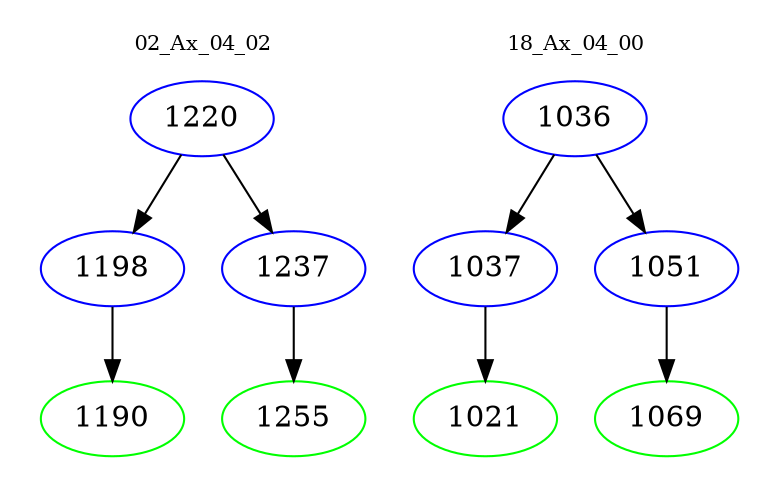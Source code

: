 digraph{
subgraph cluster_0 {
color = white
label = "02_Ax_04_02";
fontsize=10;
T0_1220 [label="1220", color="blue"]
T0_1220 -> T0_1198 [color="black"]
T0_1198 [label="1198", color="blue"]
T0_1198 -> T0_1190 [color="black"]
T0_1190 [label="1190", color="green"]
T0_1220 -> T0_1237 [color="black"]
T0_1237 [label="1237", color="blue"]
T0_1237 -> T0_1255 [color="black"]
T0_1255 [label="1255", color="green"]
}
subgraph cluster_1 {
color = white
label = "18_Ax_04_00";
fontsize=10;
T1_1036 [label="1036", color="blue"]
T1_1036 -> T1_1037 [color="black"]
T1_1037 [label="1037", color="blue"]
T1_1037 -> T1_1021 [color="black"]
T1_1021 [label="1021", color="green"]
T1_1036 -> T1_1051 [color="black"]
T1_1051 [label="1051", color="blue"]
T1_1051 -> T1_1069 [color="black"]
T1_1069 [label="1069", color="green"]
}
}

